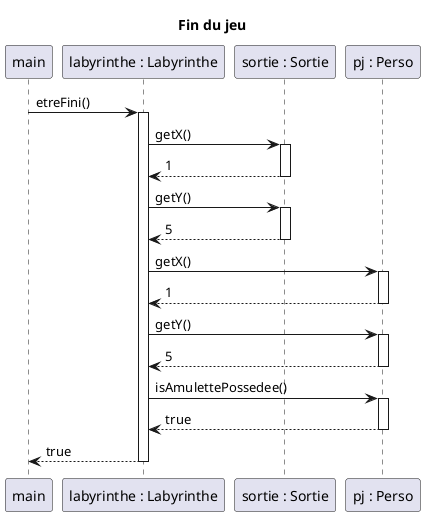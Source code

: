 @startuml
'https://plantuml.com/sequence-diagram

title Fin du jeu

participant "main" as MAIN
participant "labyrinthe : Labyrinthe" as L
participant "sortie : Sortie" as S
participant "pj : Perso" as P


MAIN -> L : etreFini()

activate L
L -> S : getX()
activate S
S --> L : 1
deactivate S


L -> S : getY()
activate S
S --> L : 5
deactivate S

L -> P : getX()
activate P
P --> L : 1
deactivate P

L -> P : getY()
activate P
P --> L : 5
deactivate P

L -> P : isAmulettePossedee()
activate P
P --> L : true
deactivate P


L --> MAIN : true
deactivate L






@enduml